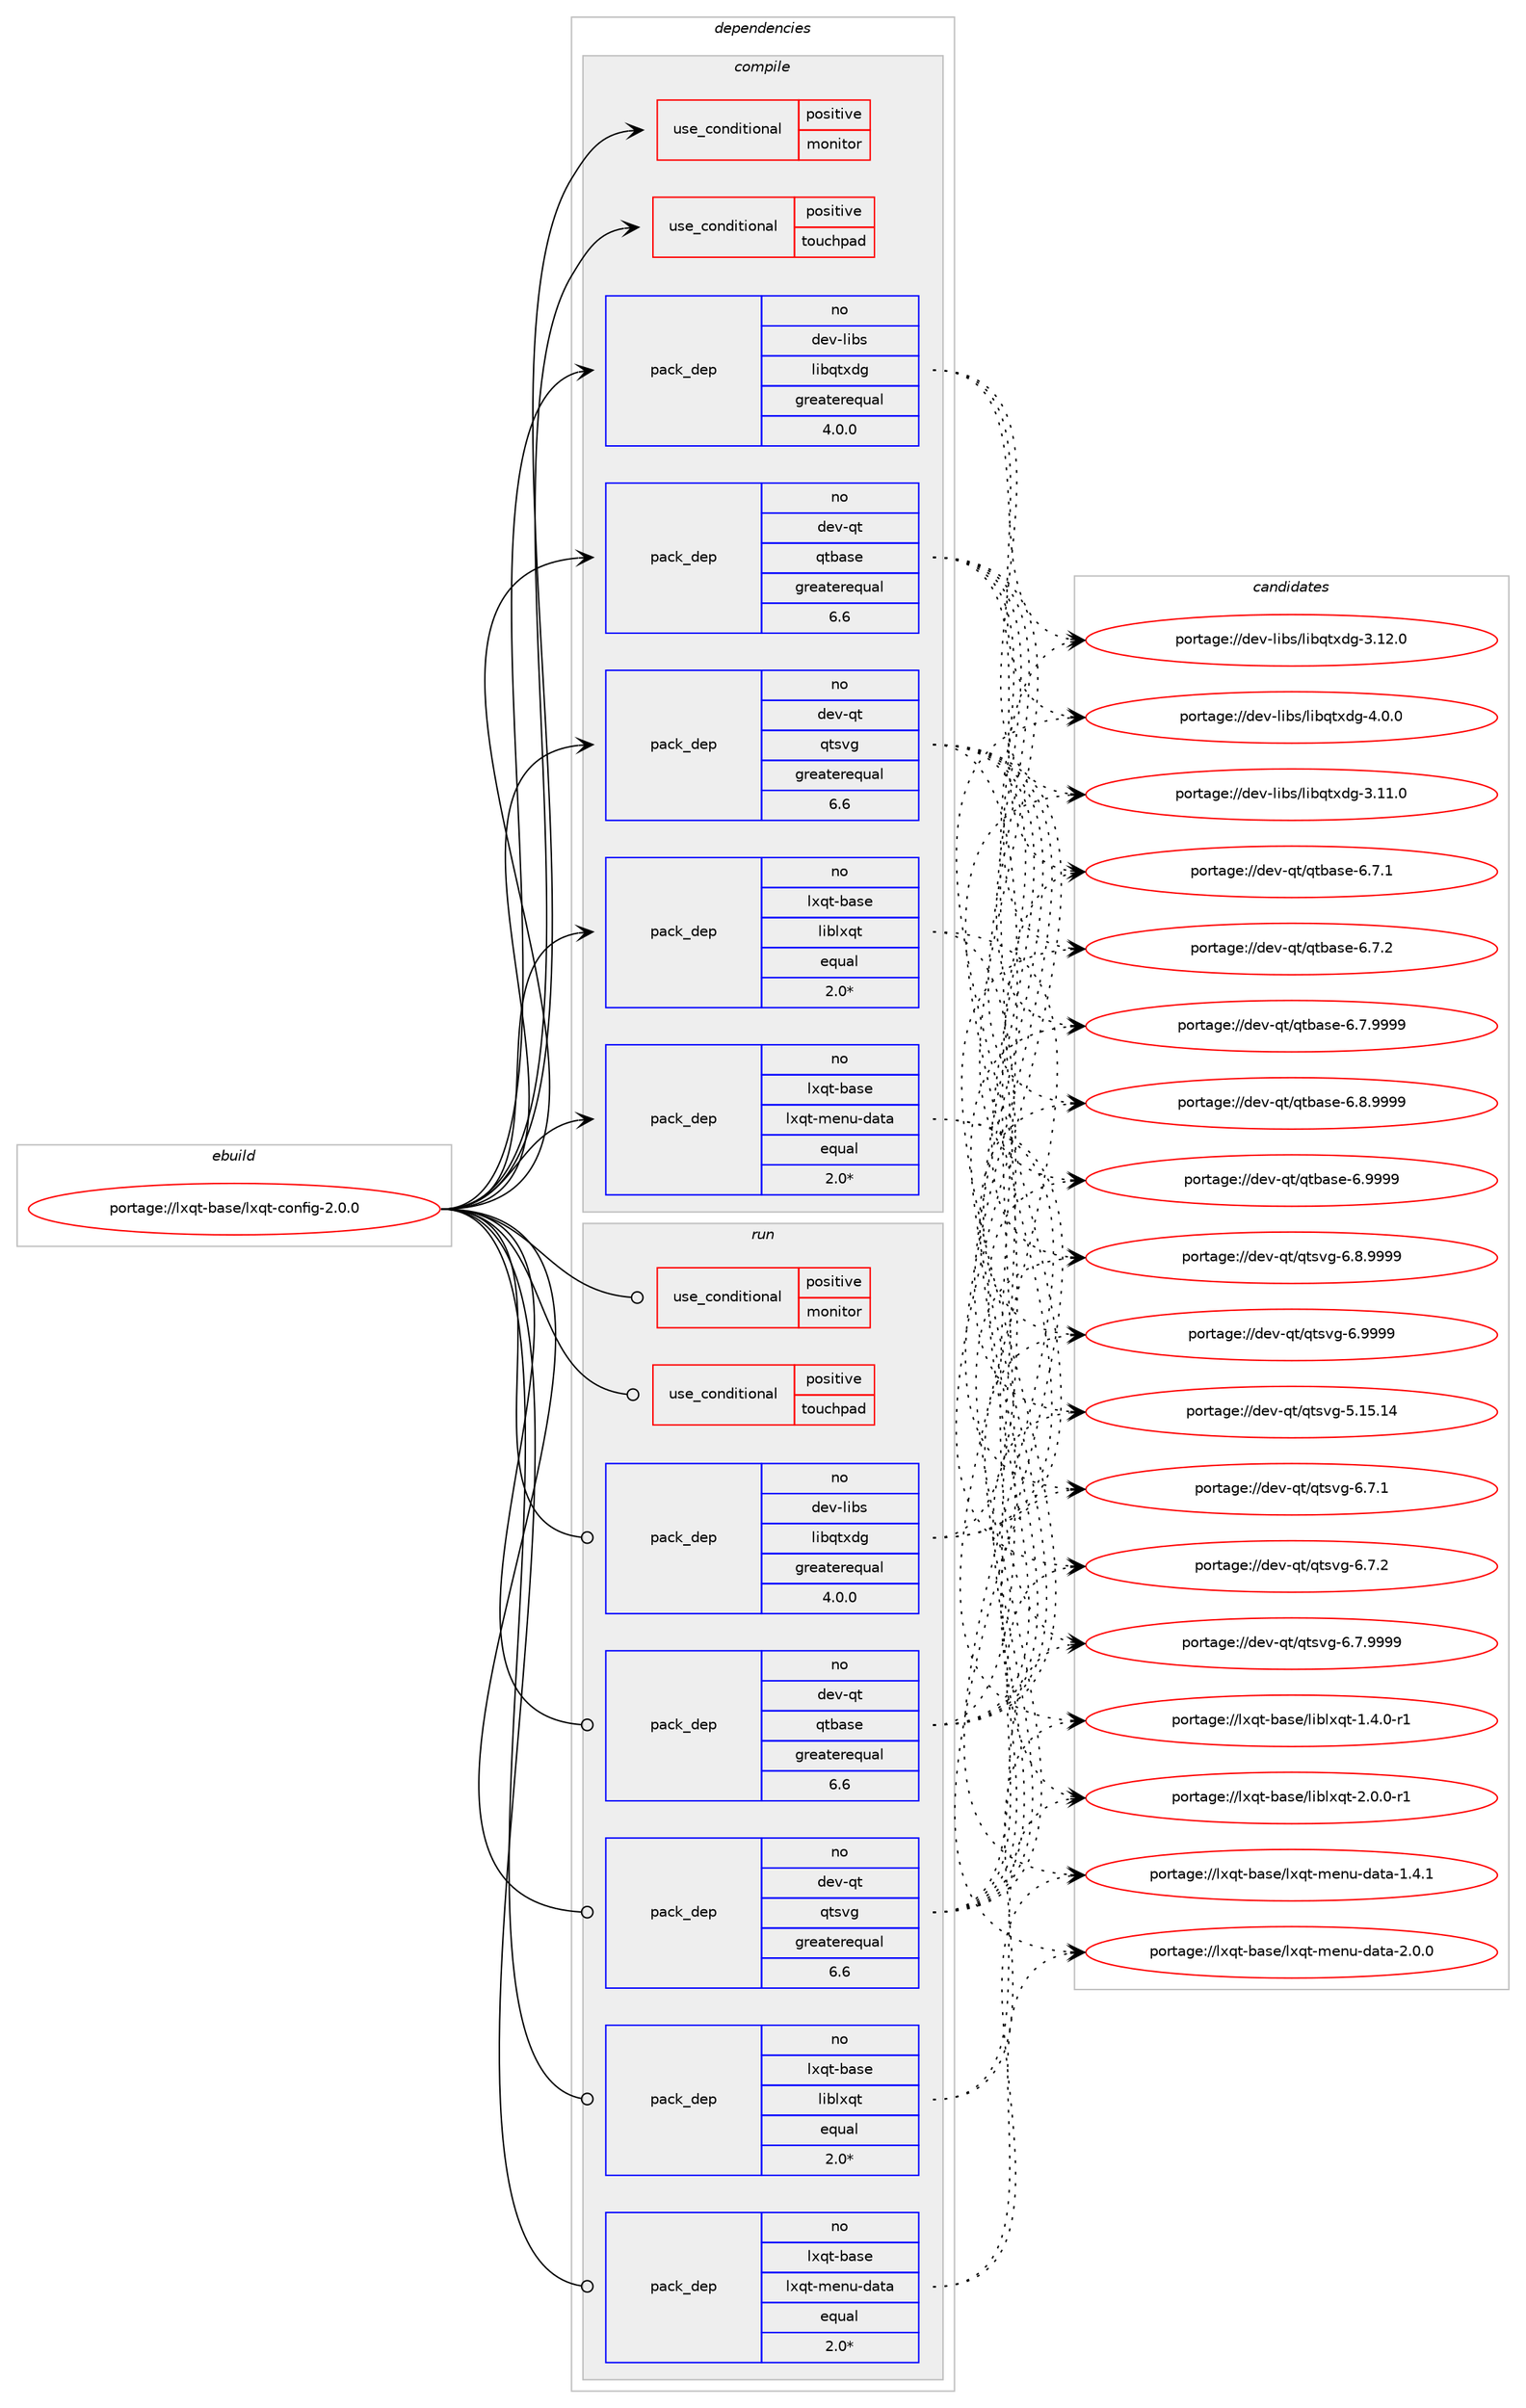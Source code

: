 digraph prolog {

# *************
# Graph options
# *************

newrank=true;
concentrate=true;
compound=true;
graph [rankdir=LR,fontname=Helvetica,fontsize=10,ranksep=1.5];#, ranksep=2.5, nodesep=0.2];
edge  [arrowhead=vee];
node  [fontname=Helvetica,fontsize=10];

# **********
# The ebuild
# **********

subgraph cluster_leftcol {
color=gray;
rank=same;
label=<<i>ebuild</i>>;
id [label="portage://lxqt-base/lxqt-config-2.0.0", color=red, width=4, href="../lxqt-base/lxqt-config-2.0.0.svg"];
}

# ****************
# The dependencies
# ****************

subgraph cluster_midcol {
color=gray;
label=<<i>dependencies</i>>;
subgraph cluster_compile {
fillcolor="#eeeeee";
style=filled;
label=<<i>compile</i>>;
subgraph cond67214 {
dependency143937 [label=<<TABLE BORDER="0" CELLBORDER="1" CELLSPACING="0" CELLPADDING="4"><TR><TD ROWSPAN="3" CELLPADDING="10">use_conditional</TD></TR><TR><TD>positive</TD></TR><TR><TD>monitor</TD></TR></TABLE>>, shape=none, color=red];
# *** BEGIN UNKNOWN DEPENDENCY TYPE (TODO) ***
# dependency143937 -> package_dependency(portage://lxqt-base/lxqt-config-2.0.0,install,no,kde-plasma,libkscreen,none,[,,],[slot(6),equal],[])
# *** END UNKNOWN DEPENDENCY TYPE (TODO) ***

}
id:e -> dependency143937:w [weight=20,style="solid",arrowhead="vee"];
subgraph cond67215 {
dependency143938 [label=<<TABLE BORDER="0" CELLBORDER="1" CELLSPACING="0" CELLPADDING="4"><TR><TD ROWSPAN="3" CELLPADDING="10">use_conditional</TD></TR><TR><TD>positive</TD></TR><TR><TD>touchpad</TD></TR></TABLE>>, shape=none, color=red];
# *** BEGIN UNKNOWN DEPENDENCY TYPE (TODO) ***
# dependency143938 -> package_dependency(portage://lxqt-base/lxqt-config-2.0.0,install,no,virtual,libudev,none,[,,],any_same_slot,[])
# *** END UNKNOWN DEPENDENCY TYPE (TODO) ***

# *** BEGIN UNKNOWN DEPENDENCY TYPE (TODO) ***
# dependency143938 -> package_dependency(portage://lxqt-base/lxqt-config-2.0.0,install,no,x11-drivers,xf86-input-libinput,none,[,,],[],[])
# *** END UNKNOWN DEPENDENCY TYPE (TODO) ***

# *** BEGIN UNKNOWN DEPENDENCY TYPE (TODO) ***
# dependency143938 -> package_dependency(portage://lxqt-base/lxqt-config-2.0.0,install,no,x11-libs,libXi,none,[,,],[],[])
# *** END UNKNOWN DEPENDENCY TYPE (TODO) ***

}
id:e -> dependency143938:w [weight=20,style="solid",arrowhead="vee"];
subgraph pack74551 {
dependency143939 [label=<<TABLE BORDER="0" CELLBORDER="1" CELLSPACING="0" CELLPADDING="4" WIDTH="220"><TR><TD ROWSPAN="6" CELLPADDING="30">pack_dep</TD></TR><TR><TD WIDTH="110">no</TD></TR><TR><TD>dev-libs</TD></TR><TR><TD>libqtxdg</TD></TR><TR><TD>greaterequal</TD></TR><TR><TD>4.0.0</TD></TR></TABLE>>, shape=none, color=blue];
}
id:e -> dependency143939:w [weight=20,style="solid",arrowhead="vee"];
subgraph pack74552 {
dependency143940 [label=<<TABLE BORDER="0" CELLBORDER="1" CELLSPACING="0" CELLPADDING="4" WIDTH="220"><TR><TD ROWSPAN="6" CELLPADDING="30">pack_dep</TD></TR><TR><TD WIDTH="110">no</TD></TR><TR><TD>dev-qt</TD></TR><TR><TD>qtbase</TD></TR><TR><TD>greaterequal</TD></TR><TR><TD>6.6</TD></TR></TABLE>>, shape=none, color=blue];
}
id:e -> dependency143940:w [weight=20,style="solid",arrowhead="vee"];
subgraph pack74553 {
dependency143941 [label=<<TABLE BORDER="0" CELLBORDER="1" CELLSPACING="0" CELLPADDING="4" WIDTH="220"><TR><TD ROWSPAN="6" CELLPADDING="30">pack_dep</TD></TR><TR><TD WIDTH="110">no</TD></TR><TR><TD>dev-qt</TD></TR><TR><TD>qtsvg</TD></TR><TR><TD>greaterequal</TD></TR><TR><TD>6.6</TD></TR></TABLE>>, shape=none, color=blue];
}
id:e -> dependency143941:w [weight=20,style="solid",arrowhead="vee"];
subgraph pack74554 {
dependency143942 [label=<<TABLE BORDER="0" CELLBORDER="1" CELLSPACING="0" CELLPADDING="4" WIDTH="220"><TR><TD ROWSPAN="6" CELLPADDING="30">pack_dep</TD></TR><TR><TD WIDTH="110">no</TD></TR><TR><TD>lxqt-base</TD></TR><TR><TD>liblxqt</TD></TR><TR><TD>equal</TD></TR><TR><TD>2.0*</TD></TR></TABLE>>, shape=none, color=blue];
}
id:e -> dependency143942:w [weight=20,style="solid",arrowhead="vee"];
subgraph pack74555 {
dependency143943 [label=<<TABLE BORDER="0" CELLBORDER="1" CELLSPACING="0" CELLPADDING="4" WIDTH="220"><TR><TD ROWSPAN="6" CELLPADDING="30">pack_dep</TD></TR><TR><TD WIDTH="110">no</TD></TR><TR><TD>lxqt-base</TD></TR><TR><TD>lxqt-menu-data</TD></TR><TR><TD>equal</TD></TR><TR><TD>2.0*</TD></TR></TABLE>>, shape=none, color=blue];
}
id:e -> dependency143943:w [weight=20,style="solid",arrowhead="vee"];
# *** BEGIN UNKNOWN DEPENDENCY TYPE (TODO) ***
# id -> package_dependency(portage://lxqt-base/lxqt-config-2.0.0,install,no,sys-libs,zlib,none,[,,],any_same_slot,[])
# *** END UNKNOWN DEPENDENCY TYPE (TODO) ***

# *** BEGIN UNKNOWN DEPENDENCY TYPE (TODO) ***
# id -> package_dependency(portage://lxqt-base/lxqt-config-2.0.0,install,no,x11-apps,setxkbmap,none,[,,],[],[])
# *** END UNKNOWN DEPENDENCY TYPE (TODO) ***

# *** BEGIN UNKNOWN DEPENDENCY TYPE (TODO) ***
# id -> package_dependency(portage://lxqt-base/lxqt-config-2.0.0,install,no,x11-libs,libX11,none,[,,],[],[])
# *** END UNKNOWN DEPENDENCY TYPE (TODO) ***

# *** BEGIN UNKNOWN DEPENDENCY TYPE (TODO) ***
# id -> package_dependency(portage://lxqt-base/lxqt-config-2.0.0,install,no,x11-libs,libXcursor,none,[,,],[],[])
# *** END UNKNOWN DEPENDENCY TYPE (TODO) ***

# *** BEGIN UNKNOWN DEPENDENCY TYPE (TODO) ***
# id -> package_dependency(portage://lxqt-base/lxqt-config-2.0.0,install,no,x11-libs,libXfixes,none,[,,],[],[])
# *** END UNKNOWN DEPENDENCY TYPE (TODO) ***

# *** BEGIN UNKNOWN DEPENDENCY TYPE (TODO) ***
# id -> package_dependency(portage://lxqt-base/lxqt-config-2.0.0,install,no,x11-libs,libxcb,none,[,,],any_same_slot,[])
# *** END UNKNOWN DEPENDENCY TYPE (TODO) ***

}
subgraph cluster_compileandrun {
fillcolor="#eeeeee";
style=filled;
label=<<i>compile and run</i>>;
}
subgraph cluster_run {
fillcolor="#eeeeee";
style=filled;
label=<<i>run</i>>;
subgraph cond67216 {
dependency143944 [label=<<TABLE BORDER="0" CELLBORDER="1" CELLSPACING="0" CELLPADDING="4"><TR><TD ROWSPAN="3" CELLPADDING="10">use_conditional</TD></TR><TR><TD>positive</TD></TR><TR><TD>monitor</TD></TR></TABLE>>, shape=none, color=red];
# *** BEGIN UNKNOWN DEPENDENCY TYPE (TODO) ***
# dependency143944 -> package_dependency(portage://lxqt-base/lxqt-config-2.0.0,run,no,kde-plasma,libkscreen,none,[,,],[slot(6),equal],[])
# *** END UNKNOWN DEPENDENCY TYPE (TODO) ***

}
id:e -> dependency143944:w [weight=20,style="solid",arrowhead="odot"];
subgraph cond67217 {
dependency143945 [label=<<TABLE BORDER="0" CELLBORDER="1" CELLSPACING="0" CELLPADDING="4"><TR><TD ROWSPAN="3" CELLPADDING="10">use_conditional</TD></TR><TR><TD>positive</TD></TR><TR><TD>touchpad</TD></TR></TABLE>>, shape=none, color=red];
# *** BEGIN UNKNOWN DEPENDENCY TYPE (TODO) ***
# dependency143945 -> package_dependency(portage://lxqt-base/lxqt-config-2.0.0,run,no,virtual,libudev,none,[,,],any_same_slot,[])
# *** END UNKNOWN DEPENDENCY TYPE (TODO) ***

# *** BEGIN UNKNOWN DEPENDENCY TYPE (TODO) ***
# dependency143945 -> package_dependency(portage://lxqt-base/lxqt-config-2.0.0,run,no,x11-drivers,xf86-input-libinput,none,[,,],[],[])
# *** END UNKNOWN DEPENDENCY TYPE (TODO) ***

# *** BEGIN UNKNOWN DEPENDENCY TYPE (TODO) ***
# dependency143945 -> package_dependency(portage://lxqt-base/lxqt-config-2.0.0,run,no,x11-libs,libXi,none,[,,],[],[])
# *** END UNKNOWN DEPENDENCY TYPE (TODO) ***

}
id:e -> dependency143945:w [weight=20,style="solid",arrowhead="odot"];
subgraph pack74556 {
dependency143946 [label=<<TABLE BORDER="0" CELLBORDER="1" CELLSPACING="0" CELLPADDING="4" WIDTH="220"><TR><TD ROWSPAN="6" CELLPADDING="30">pack_dep</TD></TR><TR><TD WIDTH="110">no</TD></TR><TR><TD>dev-libs</TD></TR><TR><TD>libqtxdg</TD></TR><TR><TD>greaterequal</TD></TR><TR><TD>4.0.0</TD></TR></TABLE>>, shape=none, color=blue];
}
id:e -> dependency143946:w [weight=20,style="solid",arrowhead="odot"];
subgraph pack74557 {
dependency143947 [label=<<TABLE BORDER="0" CELLBORDER="1" CELLSPACING="0" CELLPADDING="4" WIDTH="220"><TR><TD ROWSPAN="6" CELLPADDING="30">pack_dep</TD></TR><TR><TD WIDTH="110">no</TD></TR><TR><TD>dev-qt</TD></TR><TR><TD>qtbase</TD></TR><TR><TD>greaterequal</TD></TR><TR><TD>6.6</TD></TR></TABLE>>, shape=none, color=blue];
}
id:e -> dependency143947:w [weight=20,style="solid",arrowhead="odot"];
subgraph pack74558 {
dependency143948 [label=<<TABLE BORDER="0" CELLBORDER="1" CELLSPACING="0" CELLPADDING="4" WIDTH="220"><TR><TD ROWSPAN="6" CELLPADDING="30">pack_dep</TD></TR><TR><TD WIDTH="110">no</TD></TR><TR><TD>dev-qt</TD></TR><TR><TD>qtsvg</TD></TR><TR><TD>greaterequal</TD></TR><TR><TD>6.6</TD></TR></TABLE>>, shape=none, color=blue];
}
id:e -> dependency143948:w [weight=20,style="solid",arrowhead="odot"];
subgraph pack74559 {
dependency143949 [label=<<TABLE BORDER="0" CELLBORDER="1" CELLSPACING="0" CELLPADDING="4" WIDTH="220"><TR><TD ROWSPAN="6" CELLPADDING="30">pack_dep</TD></TR><TR><TD WIDTH="110">no</TD></TR><TR><TD>lxqt-base</TD></TR><TR><TD>liblxqt</TD></TR><TR><TD>equal</TD></TR><TR><TD>2.0*</TD></TR></TABLE>>, shape=none, color=blue];
}
id:e -> dependency143949:w [weight=20,style="solid",arrowhead="odot"];
subgraph pack74560 {
dependency143950 [label=<<TABLE BORDER="0" CELLBORDER="1" CELLSPACING="0" CELLPADDING="4" WIDTH="220"><TR><TD ROWSPAN="6" CELLPADDING="30">pack_dep</TD></TR><TR><TD WIDTH="110">no</TD></TR><TR><TD>lxqt-base</TD></TR><TR><TD>lxqt-menu-data</TD></TR><TR><TD>equal</TD></TR><TR><TD>2.0*</TD></TR></TABLE>>, shape=none, color=blue];
}
id:e -> dependency143950:w [weight=20,style="solid",arrowhead="odot"];
# *** BEGIN UNKNOWN DEPENDENCY TYPE (TODO) ***
# id -> package_dependency(portage://lxqt-base/lxqt-config-2.0.0,run,no,sys-libs,zlib,none,[,,],any_same_slot,[])
# *** END UNKNOWN DEPENDENCY TYPE (TODO) ***

# *** BEGIN UNKNOWN DEPENDENCY TYPE (TODO) ***
# id -> package_dependency(portage://lxqt-base/lxqt-config-2.0.0,run,no,x11-apps,setxkbmap,none,[,,],[],[])
# *** END UNKNOWN DEPENDENCY TYPE (TODO) ***

# *** BEGIN UNKNOWN DEPENDENCY TYPE (TODO) ***
# id -> package_dependency(portage://lxqt-base/lxqt-config-2.0.0,run,no,x11-libs,libX11,none,[,,],[],[])
# *** END UNKNOWN DEPENDENCY TYPE (TODO) ***

# *** BEGIN UNKNOWN DEPENDENCY TYPE (TODO) ***
# id -> package_dependency(portage://lxqt-base/lxqt-config-2.0.0,run,no,x11-libs,libXcursor,none,[,,],[],[])
# *** END UNKNOWN DEPENDENCY TYPE (TODO) ***

# *** BEGIN UNKNOWN DEPENDENCY TYPE (TODO) ***
# id -> package_dependency(portage://lxqt-base/lxqt-config-2.0.0,run,no,x11-libs,libXfixes,none,[,,],[],[])
# *** END UNKNOWN DEPENDENCY TYPE (TODO) ***

# *** BEGIN UNKNOWN DEPENDENCY TYPE (TODO) ***
# id -> package_dependency(portage://lxqt-base/lxqt-config-2.0.0,run,no,x11-libs,libxcb,none,[,,],any_same_slot,[])
# *** END UNKNOWN DEPENDENCY TYPE (TODO) ***

}
}

# **************
# The candidates
# **************

subgraph cluster_choices {
rank=same;
color=gray;
label=<<i>candidates</i>>;

subgraph choice74551 {
color=black;
nodesep=1;
choice1001011184510810598115471081059811311612010010345514649494648 [label="portage://dev-libs/libqtxdg-3.11.0", color=red, width=4,href="../dev-libs/libqtxdg-3.11.0.svg"];
choice1001011184510810598115471081059811311612010010345514649504648 [label="portage://dev-libs/libqtxdg-3.12.0", color=red, width=4,href="../dev-libs/libqtxdg-3.12.0.svg"];
choice10010111845108105981154710810598113116120100103455246484648 [label="portage://dev-libs/libqtxdg-4.0.0", color=red, width=4,href="../dev-libs/libqtxdg-4.0.0.svg"];
dependency143939:e -> choice1001011184510810598115471081059811311612010010345514649494648:w [style=dotted,weight="100"];
dependency143939:e -> choice1001011184510810598115471081059811311612010010345514649504648:w [style=dotted,weight="100"];
dependency143939:e -> choice10010111845108105981154710810598113116120100103455246484648:w [style=dotted,weight="100"];
}
subgraph choice74552 {
color=black;
nodesep=1;
choice10010111845113116471131169897115101455446554649 [label="portage://dev-qt/qtbase-6.7.1", color=red, width=4,href="../dev-qt/qtbase-6.7.1.svg"];
choice10010111845113116471131169897115101455446554650 [label="portage://dev-qt/qtbase-6.7.2", color=red, width=4,href="../dev-qt/qtbase-6.7.2.svg"];
choice10010111845113116471131169897115101455446554657575757 [label="portage://dev-qt/qtbase-6.7.9999", color=red, width=4,href="../dev-qt/qtbase-6.7.9999.svg"];
choice10010111845113116471131169897115101455446564657575757 [label="portage://dev-qt/qtbase-6.8.9999", color=red, width=4,href="../dev-qt/qtbase-6.8.9999.svg"];
choice1001011184511311647113116989711510145544657575757 [label="portage://dev-qt/qtbase-6.9999", color=red, width=4,href="../dev-qt/qtbase-6.9999.svg"];
dependency143940:e -> choice10010111845113116471131169897115101455446554649:w [style=dotted,weight="100"];
dependency143940:e -> choice10010111845113116471131169897115101455446554650:w [style=dotted,weight="100"];
dependency143940:e -> choice10010111845113116471131169897115101455446554657575757:w [style=dotted,weight="100"];
dependency143940:e -> choice10010111845113116471131169897115101455446564657575757:w [style=dotted,weight="100"];
dependency143940:e -> choice1001011184511311647113116989711510145544657575757:w [style=dotted,weight="100"];
}
subgraph choice74553 {
color=black;
nodesep=1;
choice10010111845113116471131161151181034553464953464952 [label="portage://dev-qt/qtsvg-5.15.14", color=red, width=4,href="../dev-qt/qtsvg-5.15.14.svg"];
choice1001011184511311647113116115118103455446554649 [label="portage://dev-qt/qtsvg-6.7.1", color=red, width=4,href="../dev-qt/qtsvg-6.7.1.svg"];
choice1001011184511311647113116115118103455446554650 [label="portage://dev-qt/qtsvg-6.7.2", color=red, width=4,href="../dev-qt/qtsvg-6.7.2.svg"];
choice1001011184511311647113116115118103455446554657575757 [label="portage://dev-qt/qtsvg-6.7.9999", color=red, width=4,href="../dev-qt/qtsvg-6.7.9999.svg"];
choice1001011184511311647113116115118103455446564657575757 [label="portage://dev-qt/qtsvg-6.8.9999", color=red, width=4,href="../dev-qt/qtsvg-6.8.9999.svg"];
choice100101118451131164711311611511810345544657575757 [label="portage://dev-qt/qtsvg-6.9999", color=red, width=4,href="../dev-qt/qtsvg-6.9999.svg"];
dependency143941:e -> choice10010111845113116471131161151181034553464953464952:w [style=dotted,weight="100"];
dependency143941:e -> choice1001011184511311647113116115118103455446554649:w [style=dotted,weight="100"];
dependency143941:e -> choice1001011184511311647113116115118103455446554650:w [style=dotted,weight="100"];
dependency143941:e -> choice1001011184511311647113116115118103455446554657575757:w [style=dotted,weight="100"];
dependency143941:e -> choice1001011184511311647113116115118103455446564657575757:w [style=dotted,weight="100"];
dependency143941:e -> choice100101118451131164711311611511810345544657575757:w [style=dotted,weight="100"];
}
subgraph choice74554 {
color=black;
nodesep=1;
choice10812011311645989711510147108105981081201131164549465246484511449 [label="portage://lxqt-base/liblxqt-1.4.0-r1", color=red, width=4,href="../lxqt-base/liblxqt-1.4.0-r1.svg"];
choice10812011311645989711510147108105981081201131164550464846484511449 [label="portage://lxqt-base/liblxqt-2.0.0-r1", color=red, width=4,href="../lxqt-base/liblxqt-2.0.0-r1.svg"];
dependency143942:e -> choice10812011311645989711510147108105981081201131164549465246484511449:w [style=dotted,weight="100"];
dependency143942:e -> choice10812011311645989711510147108105981081201131164550464846484511449:w [style=dotted,weight="100"];
}
subgraph choice74555 {
color=black;
nodesep=1;
choice1081201131164598971151014710812011311645109101110117451009711697454946524649 [label="portage://lxqt-base/lxqt-menu-data-1.4.1", color=red, width=4,href="../lxqt-base/lxqt-menu-data-1.4.1.svg"];
choice1081201131164598971151014710812011311645109101110117451009711697455046484648 [label="portage://lxqt-base/lxqt-menu-data-2.0.0", color=red, width=4,href="../lxqt-base/lxqt-menu-data-2.0.0.svg"];
dependency143943:e -> choice1081201131164598971151014710812011311645109101110117451009711697454946524649:w [style=dotted,weight="100"];
dependency143943:e -> choice1081201131164598971151014710812011311645109101110117451009711697455046484648:w [style=dotted,weight="100"];
}
subgraph choice74556 {
color=black;
nodesep=1;
choice1001011184510810598115471081059811311612010010345514649494648 [label="portage://dev-libs/libqtxdg-3.11.0", color=red, width=4,href="../dev-libs/libqtxdg-3.11.0.svg"];
choice1001011184510810598115471081059811311612010010345514649504648 [label="portage://dev-libs/libqtxdg-3.12.0", color=red, width=4,href="../dev-libs/libqtxdg-3.12.0.svg"];
choice10010111845108105981154710810598113116120100103455246484648 [label="portage://dev-libs/libqtxdg-4.0.0", color=red, width=4,href="../dev-libs/libqtxdg-4.0.0.svg"];
dependency143946:e -> choice1001011184510810598115471081059811311612010010345514649494648:w [style=dotted,weight="100"];
dependency143946:e -> choice1001011184510810598115471081059811311612010010345514649504648:w [style=dotted,weight="100"];
dependency143946:e -> choice10010111845108105981154710810598113116120100103455246484648:w [style=dotted,weight="100"];
}
subgraph choice74557 {
color=black;
nodesep=1;
choice10010111845113116471131169897115101455446554649 [label="portage://dev-qt/qtbase-6.7.1", color=red, width=4,href="../dev-qt/qtbase-6.7.1.svg"];
choice10010111845113116471131169897115101455446554650 [label="portage://dev-qt/qtbase-6.7.2", color=red, width=4,href="../dev-qt/qtbase-6.7.2.svg"];
choice10010111845113116471131169897115101455446554657575757 [label="portage://dev-qt/qtbase-6.7.9999", color=red, width=4,href="../dev-qt/qtbase-6.7.9999.svg"];
choice10010111845113116471131169897115101455446564657575757 [label="portage://dev-qt/qtbase-6.8.9999", color=red, width=4,href="../dev-qt/qtbase-6.8.9999.svg"];
choice1001011184511311647113116989711510145544657575757 [label="portage://dev-qt/qtbase-6.9999", color=red, width=4,href="../dev-qt/qtbase-6.9999.svg"];
dependency143947:e -> choice10010111845113116471131169897115101455446554649:w [style=dotted,weight="100"];
dependency143947:e -> choice10010111845113116471131169897115101455446554650:w [style=dotted,weight="100"];
dependency143947:e -> choice10010111845113116471131169897115101455446554657575757:w [style=dotted,weight="100"];
dependency143947:e -> choice10010111845113116471131169897115101455446564657575757:w [style=dotted,weight="100"];
dependency143947:e -> choice1001011184511311647113116989711510145544657575757:w [style=dotted,weight="100"];
}
subgraph choice74558 {
color=black;
nodesep=1;
choice10010111845113116471131161151181034553464953464952 [label="portage://dev-qt/qtsvg-5.15.14", color=red, width=4,href="../dev-qt/qtsvg-5.15.14.svg"];
choice1001011184511311647113116115118103455446554649 [label="portage://dev-qt/qtsvg-6.7.1", color=red, width=4,href="../dev-qt/qtsvg-6.7.1.svg"];
choice1001011184511311647113116115118103455446554650 [label="portage://dev-qt/qtsvg-6.7.2", color=red, width=4,href="../dev-qt/qtsvg-6.7.2.svg"];
choice1001011184511311647113116115118103455446554657575757 [label="portage://dev-qt/qtsvg-6.7.9999", color=red, width=4,href="../dev-qt/qtsvg-6.7.9999.svg"];
choice1001011184511311647113116115118103455446564657575757 [label="portage://dev-qt/qtsvg-6.8.9999", color=red, width=4,href="../dev-qt/qtsvg-6.8.9999.svg"];
choice100101118451131164711311611511810345544657575757 [label="portage://dev-qt/qtsvg-6.9999", color=red, width=4,href="../dev-qt/qtsvg-6.9999.svg"];
dependency143948:e -> choice10010111845113116471131161151181034553464953464952:w [style=dotted,weight="100"];
dependency143948:e -> choice1001011184511311647113116115118103455446554649:w [style=dotted,weight="100"];
dependency143948:e -> choice1001011184511311647113116115118103455446554650:w [style=dotted,weight="100"];
dependency143948:e -> choice1001011184511311647113116115118103455446554657575757:w [style=dotted,weight="100"];
dependency143948:e -> choice1001011184511311647113116115118103455446564657575757:w [style=dotted,weight="100"];
dependency143948:e -> choice100101118451131164711311611511810345544657575757:w [style=dotted,weight="100"];
}
subgraph choice74559 {
color=black;
nodesep=1;
choice10812011311645989711510147108105981081201131164549465246484511449 [label="portage://lxqt-base/liblxqt-1.4.0-r1", color=red, width=4,href="../lxqt-base/liblxqt-1.4.0-r1.svg"];
choice10812011311645989711510147108105981081201131164550464846484511449 [label="portage://lxqt-base/liblxqt-2.0.0-r1", color=red, width=4,href="../lxqt-base/liblxqt-2.0.0-r1.svg"];
dependency143949:e -> choice10812011311645989711510147108105981081201131164549465246484511449:w [style=dotted,weight="100"];
dependency143949:e -> choice10812011311645989711510147108105981081201131164550464846484511449:w [style=dotted,weight="100"];
}
subgraph choice74560 {
color=black;
nodesep=1;
choice1081201131164598971151014710812011311645109101110117451009711697454946524649 [label="portage://lxqt-base/lxqt-menu-data-1.4.1", color=red, width=4,href="../lxqt-base/lxqt-menu-data-1.4.1.svg"];
choice1081201131164598971151014710812011311645109101110117451009711697455046484648 [label="portage://lxqt-base/lxqt-menu-data-2.0.0", color=red, width=4,href="../lxqt-base/lxqt-menu-data-2.0.0.svg"];
dependency143950:e -> choice1081201131164598971151014710812011311645109101110117451009711697454946524649:w [style=dotted,weight="100"];
dependency143950:e -> choice1081201131164598971151014710812011311645109101110117451009711697455046484648:w [style=dotted,weight="100"];
}
}

}
